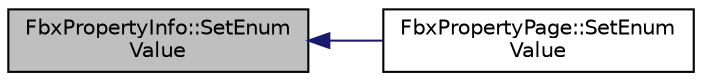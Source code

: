 digraph "FbxPropertyInfo::SetEnumValue"
{
  edge [fontname="Helvetica",fontsize="10",labelfontname="Helvetica",labelfontsize="10"];
  node [fontname="Helvetica",fontsize="10",shape=record];
  rankdir="LR";
  Node80 [label="FbxPropertyInfo::SetEnum\lValue",height=0.2,width=0.4,color="black", fillcolor="grey75", style="filled", fontcolor="black"];
  Node80 -> Node81 [dir="back",color="midnightblue",fontsize="10",style="solid",fontname="Helvetica"];
  Node81 [label="FbxPropertyPage::SetEnum\lValue",height=0.2,width=0.4,color="black", fillcolor="white", style="filled",URL="$class_fbx_property_page.html#ab1feda794f3e03401945ba60f7216f1c"];
}
